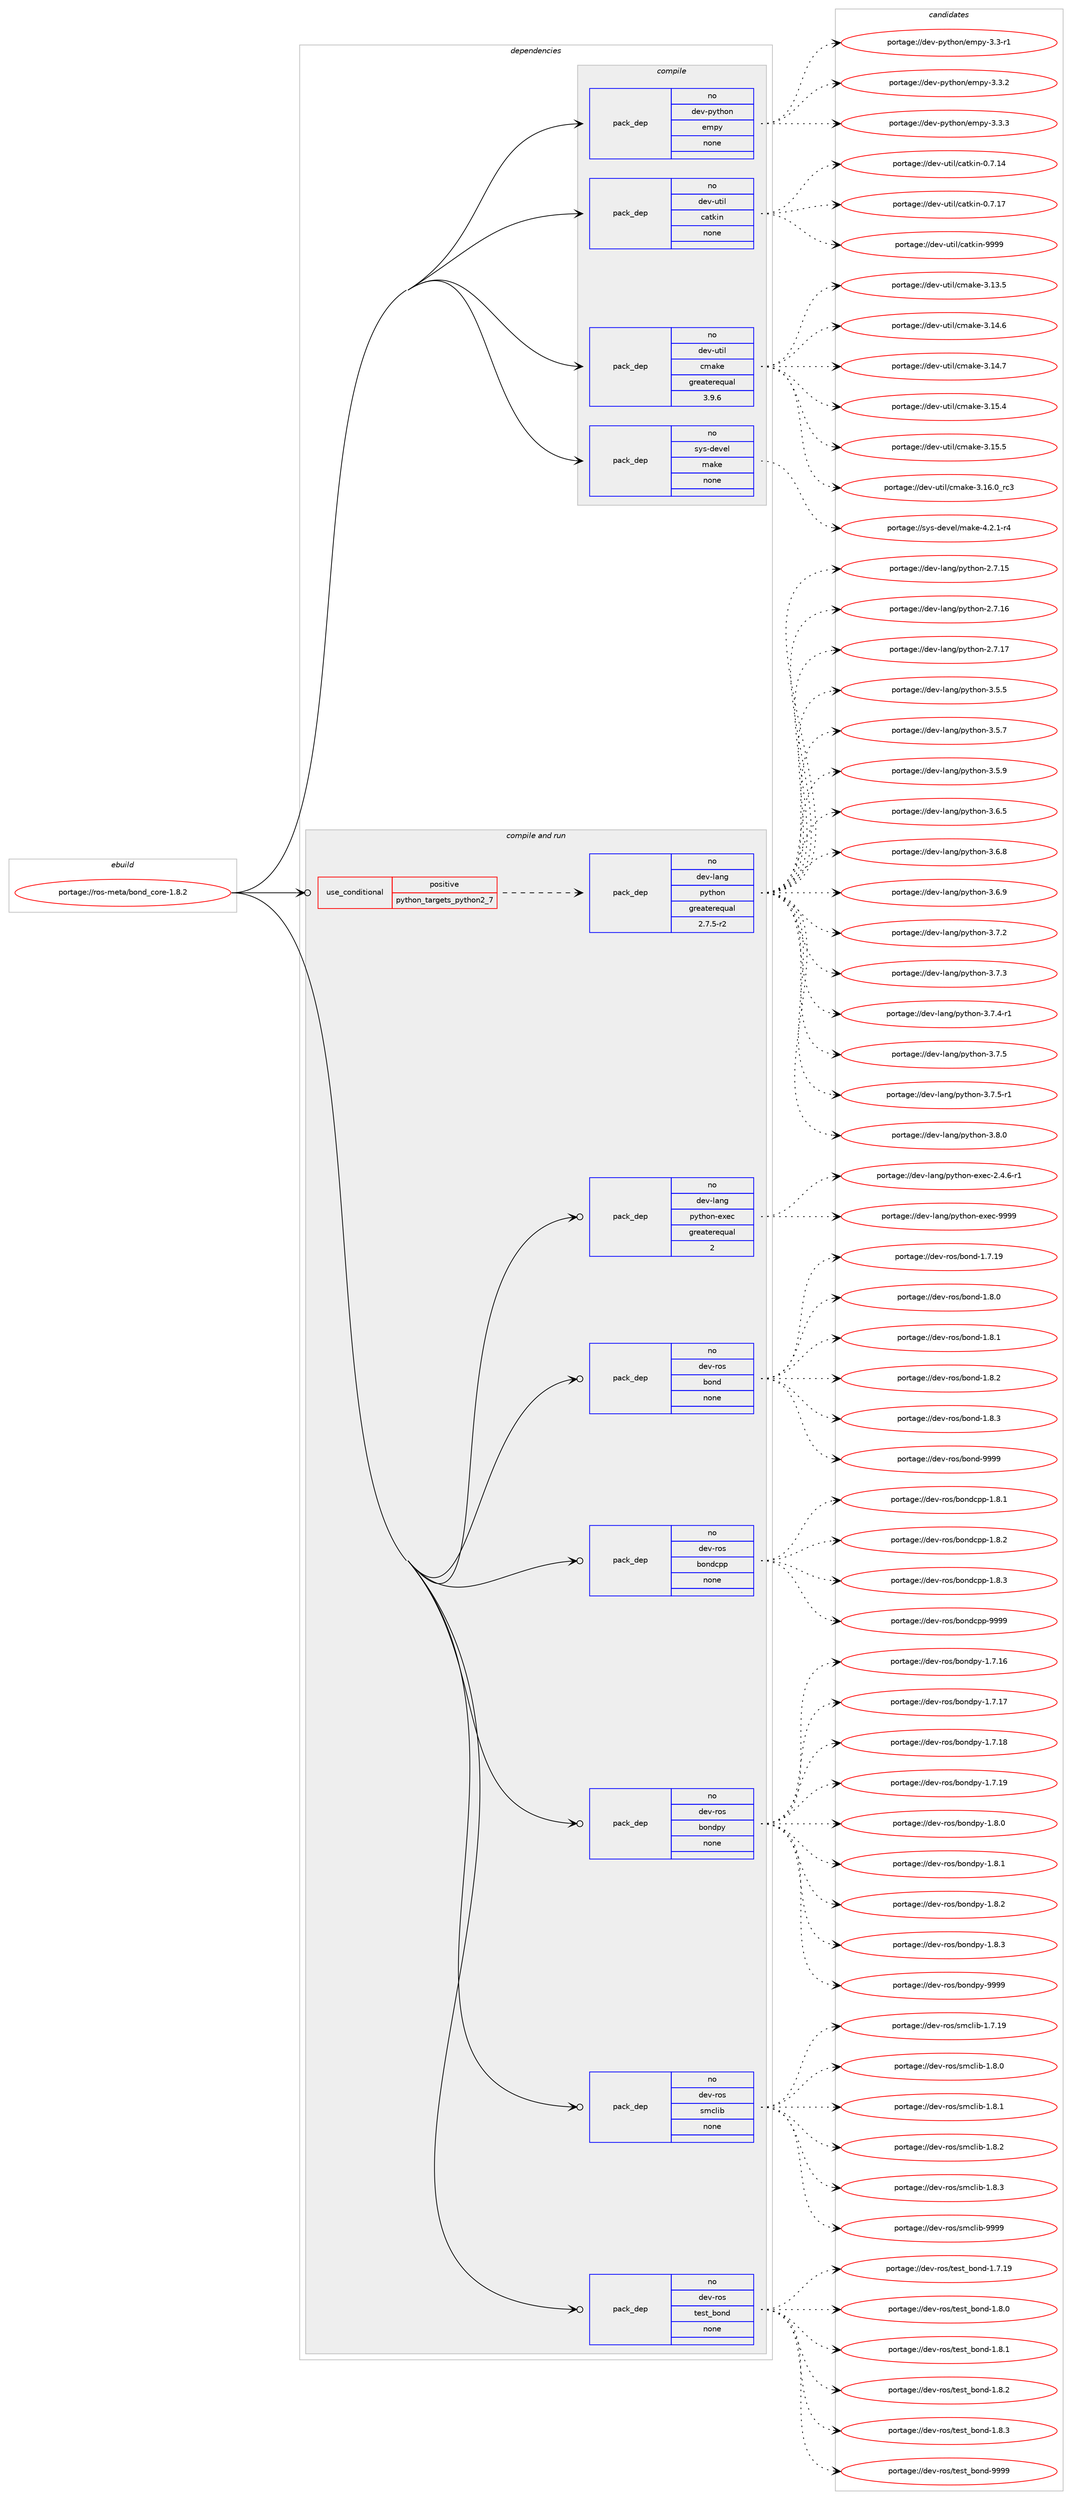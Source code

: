 digraph prolog {

# *************
# Graph options
# *************

newrank=true;
concentrate=true;
compound=true;
graph [rankdir=LR,fontname=Helvetica,fontsize=10,ranksep=1.5];#, ranksep=2.5, nodesep=0.2];
edge  [arrowhead=vee];
node  [fontname=Helvetica,fontsize=10];

# **********
# The ebuild
# **********

subgraph cluster_leftcol {
color=gray;
rank=same;
label=<<i>ebuild</i>>;
id [label="portage://ros-meta/bond_core-1.8.2", color=red, width=4, href="../ros-meta/bond_core-1.8.2.svg"];
}

# ****************
# The dependencies
# ****************

subgraph cluster_midcol {
color=gray;
label=<<i>dependencies</i>>;
subgraph cluster_compile {
fillcolor="#eeeeee";
style=filled;
label=<<i>compile</i>>;
subgraph pack277841 {
dependency379040 [label=<<TABLE BORDER="0" CELLBORDER="1" CELLSPACING="0" CELLPADDING="4" WIDTH="220"><TR><TD ROWSPAN="6" CELLPADDING="30">pack_dep</TD></TR><TR><TD WIDTH="110">no</TD></TR><TR><TD>dev-python</TD></TR><TR><TD>empy</TD></TR><TR><TD>none</TD></TR><TR><TD></TD></TR></TABLE>>, shape=none, color=blue];
}
id:e -> dependency379040:w [weight=20,style="solid",arrowhead="vee"];
subgraph pack277842 {
dependency379041 [label=<<TABLE BORDER="0" CELLBORDER="1" CELLSPACING="0" CELLPADDING="4" WIDTH="220"><TR><TD ROWSPAN="6" CELLPADDING="30">pack_dep</TD></TR><TR><TD WIDTH="110">no</TD></TR><TR><TD>dev-util</TD></TR><TR><TD>catkin</TD></TR><TR><TD>none</TD></TR><TR><TD></TD></TR></TABLE>>, shape=none, color=blue];
}
id:e -> dependency379041:w [weight=20,style="solid",arrowhead="vee"];
subgraph pack277843 {
dependency379042 [label=<<TABLE BORDER="0" CELLBORDER="1" CELLSPACING="0" CELLPADDING="4" WIDTH="220"><TR><TD ROWSPAN="6" CELLPADDING="30">pack_dep</TD></TR><TR><TD WIDTH="110">no</TD></TR><TR><TD>dev-util</TD></TR><TR><TD>cmake</TD></TR><TR><TD>greaterequal</TD></TR><TR><TD>3.9.6</TD></TR></TABLE>>, shape=none, color=blue];
}
id:e -> dependency379042:w [weight=20,style="solid",arrowhead="vee"];
subgraph pack277844 {
dependency379043 [label=<<TABLE BORDER="0" CELLBORDER="1" CELLSPACING="0" CELLPADDING="4" WIDTH="220"><TR><TD ROWSPAN="6" CELLPADDING="30">pack_dep</TD></TR><TR><TD WIDTH="110">no</TD></TR><TR><TD>sys-devel</TD></TR><TR><TD>make</TD></TR><TR><TD>none</TD></TR><TR><TD></TD></TR></TABLE>>, shape=none, color=blue];
}
id:e -> dependency379043:w [weight=20,style="solid",arrowhead="vee"];
}
subgraph cluster_compileandrun {
fillcolor="#eeeeee";
style=filled;
label=<<i>compile and run</i>>;
subgraph cond94781 {
dependency379044 [label=<<TABLE BORDER="0" CELLBORDER="1" CELLSPACING="0" CELLPADDING="4"><TR><TD ROWSPAN="3" CELLPADDING="10">use_conditional</TD></TR><TR><TD>positive</TD></TR><TR><TD>python_targets_python2_7</TD></TR></TABLE>>, shape=none, color=red];
subgraph pack277845 {
dependency379045 [label=<<TABLE BORDER="0" CELLBORDER="1" CELLSPACING="0" CELLPADDING="4" WIDTH="220"><TR><TD ROWSPAN="6" CELLPADDING="30">pack_dep</TD></TR><TR><TD WIDTH="110">no</TD></TR><TR><TD>dev-lang</TD></TR><TR><TD>python</TD></TR><TR><TD>greaterequal</TD></TR><TR><TD>2.7.5-r2</TD></TR></TABLE>>, shape=none, color=blue];
}
dependency379044:e -> dependency379045:w [weight=20,style="dashed",arrowhead="vee"];
}
id:e -> dependency379044:w [weight=20,style="solid",arrowhead="odotvee"];
subgraph pack277846 {
dependency379046 [label=<<TABLE BORDER="0" CELLBORDER="1" CELLSPACING="0" CELLPADDING="4" WIDTH="220"><TR><TD ROWSPAN="6" CELLPADDING="30">pack_dep</TD></TR><TR><TD WIDTH="110">no</TD></TR><TR><TD>dev-lang</TD></TR><TR><TD>python-exec</TD></TR><TR><TD>greaterequal</TD></TR><TR><TD>2</TD></TR></TABLE>>, shape=none, color=blue];
}
id:e -> dependency379046:w [weight=20,style="solid",arrowhead="odotvee"];
subgraph pack277847 {
dependency379047 [label=<<TABLE BORDER="0" CELLBORDER="1" CELLSPACING="0" CELLPADDING="4" WIDTH="220"><TR><TD ROWSPAN="6" CELLPADDING="30">pack_dep</TD></TR><TR><TD WIDTH="110">no</TD></TR><TR><TD>dev-ros</TD></TR><TR><TD>bond</TD></TR><TR><TD>none</TD></TR><TR><TD></TD></TR></TABLE>>, shape=none, color=blue];
}
id:e -> dependency379047:w [weight=20,style="solid",arrowhead="odotvee"];
subgraph pack277848 {
dependency379048 [label=<<TABLE BORDER="0" CELLBORDER="1" CELLSPACING="0" CELLPADDING="4" WIDTH="220"><TR><TD ROWSPAN="6" CELLPADDING="30">pack_dep</TD></TR><TR><TD WIDTH="110">no</TD></TR><TR><TD>dev-ros</TD></TR><TR><TD>bondcpp</TD></TR><TR><TD>none</TD></TR><TR><TD></TD></TR></TABLE>>, shape=none, color=blue];
}
id:e -> dependency379048:w [weight=20,style="solid",arrowhead="odotvee"];
subgraph pack277849 {
dependency379049 [label=<<TABLE BORDER="0" CELLBORDER="1" CELLSPACING="0" CELLPADDING="4" WIDTH="220"><TR><TD ROWSPAN="6" CELLPADDING="30">pack_dep</TD></TR><TR><TD WIDTH="110">no</TD></TR><TR><TD>dev-ros</TD></TR><TR><TD>bondpy</TD></TR><TR><TD>none</TD></TR><TR><TD></TD></TR></TABLE>>, shape=none, color=blue];
}
id:e -> dependency379049:w [weight=20,style="solid",arrowhead="odotvee"];
subgraph pack277850 {
dependency379050 [label=<<TABLE BORDER="0" CELLBORDER="1" CELLSPACING="0" CELLPADDING="4" WIDTH="220"><TR><TD ROWSPAN="6" CELLPADDING="30">pack_dep</TD></TR><TR><TD WIDTH="110">no</TD></TR><TR><TD>dev-ros</TD></TR><TR><TD>smclib</TD></TR><TR><TD>none</TD></TR><TR><TD></TD></TR></TABLE>>, shape=none, color=blue];
}
id:e -> dependency379050:w [weight=20,style="solid",arrowhead="odotvee"];
subgraph pack277851 {
dependency379051 [label=<<TABLE BORDER="0" CELLBORDER="1" CELLSPACING="0" CELLPADDING="4" WIDTH="220"><TR><TD ROWSPAN="6" CELLPADDING="30">pack_dep</TD></TR><TR><TD WIDTH="110">no</TD></TR><TR><TD>dev-ros</TD></TR><TR><TD>test_bond</TD></TR><TR><TD>none</TD></TR><TR><TD></TD></TR></TABLE>>, shape=none, color=blue];
}
id:e -> dependency379051:w [weight=20,style="solid",arrowhead="odotvee"];
}
subgraph cluster_run {
fillcolor="#eeeeee";
style=filled;
label=<<i>run</i>>;
}
}

# **************
# The candidates
# **************

subgraph cluster_choices {
rank=same;
color=gray;
label=<<i>candidates</i>>;

subgraph choice277841 {
color=black;
nodesep=1;
choiceportage1001011184511212111610411111047101109112121455146514511449 [label="portage://dev-python/empy-3.3-r1", color=red, width=4,href="../dev-python/empy-3.3-r1.svg"];
choiceportage1001011184511212111610411111047101109112121455146514650 [label="portage://dev-python/empy-3.3.2", color=red, width=4,href="../dev-python/empy-3.3.2.svg"];
choiceportage1001011184511212111610411111047101109112121455146514651 [label="portage://dev-python/empy-3.3.3", color=red, width=4,href="../dev-python/empy-3.3.3.svg"];
dependency379040:e -> choiceportage1001011184511212111610411111047101109112121455146514511449:w [style=dotted,weight="100"];
dependency379040:e -> choiceportage1001011184511212111610411111047101109112121455146514650:w [style=dotted,weight="100"];
dependency379040:e -> choiceportage1001011184511212111610411111047101109112121455146514651:w [style=dotted,weight="100"];
}
subgraph choice277842 {
color=black;
nodesep=1;
choiceportage1001011184511711610510847999711610710511045484655464952 [label="portage://dev-util/catkin-0.7.14", color=red, width=4,href="../dev-util/catkin-0.7.14.svg"];
choiceportage1001011184511711610510847999711610710511045484655464955 [label="portage://dev-util/catkin-0.7.17", color=red, width=4,href="../dev-util/catkin-0.7.17.svg"];
choiceportage100101118451171161051084799971161071051104557575757 [label="portage://dev-util/catkin-9999", color=red, width=4,href="../dev-util/catkin-9999.svg"];
dependency379041:e -> choiceportage1001011184511711610510847999711610710511045484655464952:w [style=dotted,weight="100"];
dependency379041:e -> choiceportage1001011184511711610510847999711610710511045484655464955:w [style=dotted,weight="100"];
dependency379041:e -> choiceportage100101118451171161051084799971161071051104557575757:w [style=dotted,weight="100"];
}
subgraph choice277843 {
color=black;
nodesep=1;
choiceportage1001011184511711610510847991099710710145514649514653 [label="portage://dev-util/cmake-3.13.5", color=red, width=4,href="../dev-util/cmake-3.13.5.svg"];
choiceportage1001011184511711610510847991099710710145514649524654 [label="portage://dev-util/cmake-3.14.6", color=red, width=4,href="../dev-util/cmake-3.14.6.svg"];
choiceportage1001011184511711610510847991099710710145514649524655 [label="portage://dev-util/cmake-3.14.7", color=red, width=4,href="../dev-util/cmake-3.14.7.svg"];
choiceportage1001011184511711610510847991099710710145514649534652 [label="portage://dev-util/cmake-3.15.4", color=red, width=4,href="../dev-util/cmake-3.15.4.svg"];
choiceportage1001011184511711610510847991099710710145514649534653 [label="portage://dev-util/cmake-3.15.5", color=red, width=4,href="../dev-util/cmake-3.15.5.svg"];
choiceportage1001011184511711610510847991099710710145514649544648951149951 [label="portage://dev-util/cmake-3.16.0_rc3", color=red, width=4,href="../dev-util/cmake-3.16.0_rc3.svg"];
dependency379042:e -> choiceportage1001011184511711610510847991099710710145514649514653:w [style=dotted,weight="100"];
dependency379042:e -> choiceportage1001011184511711610510847991099710710145514649524654:w [style=dotted,weight="100"];
dependency379042:e -> choiceportage1001011184511711610510847991099710710145514649524655:w [style=dotted,weight="100"];
dependency379042:e -> choiceportage1001011184511711610510847991099710710145514649534652:w [style=dotted,weight="100"];
dependency379042:e -> choiceportage1001011184511711610510847991099710710145514649534653:w [style=dotted,weight="100"];
dependency379042:e -> choiceportage1001011184511711610510847991099710710145514649544648951149951:w [style=dotted,weight="100"];
}
subgraph choice277844 {
color=black;
nodesep=1;
choiceportage1151211154510010111810110847109971071014552465046494511452 [label="portage://sys-devel/make-4.2.1-r4", color=red, width=4,href="../sys-devel/make-4.2.1-r4.svg"];
dependency379043:e -> choiceportage1151211154510010111810110847109971071014552465046494511452:w [style=dotted,weight="100"];
}
subgraph choice277845 {
color=black;
nodesep=1;
choiceportage10010111845108971101034711212111610411111045504655464953 [label="portage://dev-lang/python-2.7.15", color=red, width=4,href="../dev-lang/python-2.7.15.svg"];
choiceportage10010111845108971101034711212111610411111045504655464954 [label="portage://dev-lang/python-2.7.16", color=red, width=4,href="../dev-lang/python-2.7.16.svg"];
choiceportage10010111845108971101034711212111610411111045504655464955 [label="portage://dev-lang/python-2.7.17", color=red, width=4,href="../dev-lang/python-2.7.17.svg"];
choiceportage100101118451089711010347112121116104111110455146534653 [label="portage://dev-lang/python-3.5.5", color=red, width=4,href="../dev-lang/python-3.5.5.svg"];
choiceportage100101118451089711010347112121116104111110455146534655 [label="portage://dev-lang/python-3.5.7", color=red, width=4,href="../dev-lang/python-3.5.7.svg"];
choiceportage100101118451089711010347112121116104111110455146534657 [label="portage://dev-lang/python-3.5.9", color=red, width=4,href="../dev-lang/python-3.5.9.svg"];
choiceportage100101118451089711010347112121116104111110455146544653 [label="portage://dev-lang/python-3.6.5", color=red, width=4,href="../dev-lang/python-3.6.5.svg"];
choiceportage100101118451089711010347112121116104111110455146544656 [label="portage://dev-lang/python-3.6.8", color=red, width=4,href="../dev-lang/python-3.6.8.svg"];
choiceportage100101118451089711010347112121116104111110455146544657 [label="portage://dev-lang/python-3.6.9", color=red, width=4,href="../dev-lang/python-3.6.9.svg"];
choiceportage100101118451089711010347112121116104111110455146554650 [label="portage://dev-lang/python-3.7.2", color=red, width=4,href="../dev-lang/python-3.7.2.svg"];
choiceportage100101118451089711010347112121116104111110455146554651 [label="portage://dev-lang/python-3.7.3", color=red, width=4,href="../dev-lang/python-3.7.3.svg"];
choiceportage1001011184510897110103471121211161041111104551465546524511449 [label="portage://dev-lang/python-3.7.4-r1", color=red, width=4,href="../dev-lang/python-3.7.4-r1.svg"];
choiceportage100101118451089711010347112121116104111110455146554653 [label="portage://dev-lang/python-3.7.5", color=red, width=4,href="../dev-lang/python-3.7.5.svg"];
choiceportage1001011184510897110103471121211161041111104551465546534511449 [label="portage://dev-lang/python-3.7.5-r1", color=red, width=4,href="../dev-lang/python-3.7.5-r1.svg"];
choiceportage100101118451089711010347112121116104111110455146564648 [label="portage://dev-lang/python-3.8.0", color=red, width=4,href="../dev-lang/python-3.8.0.svg"];
dependency379045:e -> choiceportage10010111845108971101034711212111610411111045504655464953:w [style=dotted,weight="100"];
dependency379045:e -> choiceportage10010111845108971101034711212111610411111045504655464954:w [style=dotted,weight="100"];
dependency379045:e -> choiceportage10010111845108971101034711212111610411111045504655464955:w [style=dotted,weight="100"];
dependency379045:e -> choiceportage100101118451089711010347112121116104111110455146534653:w [style=dotted,weight="100"];
dependency379045:e -> choiceportage100101118451089711010347112121116104111110455146534655:w [style=dotted,weight="100"];
dependency379045:e -> choiceportage100101118451089711010347112121116104111110455146534657:w [style=dotted,weight="100"];
dependency379045:e -> choiceportage100101118451089711010347112121116104111110455146544653:w [style=dotted,weight="100"];
dependency379045:e -> choiceportage100101118451089711010347112121116104111110455146544656:w [style=dotted,weight="100"];
dependency379045:e -> choiceportage100101118451089711010347112121116104111110455146544657:w [style=dotted,weight="100"];
dependency379045:e -> choiceportage100101118451089711010347112121116104111110455146554650:w [style=dotted,weight="100"];
dependency379045:e -> choiceportage100101118451089711010347112121116104111110455146554651:w [style=dotted,weight="100"];
dependency379045:e -> choiceportage1001011184510897110103471121211161041111104551465546524511449:w [style=dotted,weight="100"];
dependency379045:e -> choiceportage100101118451089711010347112121116104111110455146554653:w [style=dotted,weight="100"];
dependency379045:e -> choiceportage1001011184510897110103471121211161041111104551465546534511449:w [style=dotted,weight="100"];
dependency379045:e -> choiceportage100101118451089711010347112121116104111110455146564648:w [style=dotted,weight="100"];
}
subgraph choice277846 {
color=black;
nodesep=1;
choiceportage10010111845108971101034711212111610411111045101120101994550465246544511449 [label="portage://dev-lang/python-exec-2.4.6-r1", color=red, width=4,href="../dev-lang/python-exec-2.4.6-r1.svg"];
choiceportage10010111845108971101034711212111610411111045101120101994557575757 [label="portage://dev-lang/python-exec-9999", color=red, width=4,href="../dev-lang/python-exec-9999.svg"];
dependency379046:e -> choiceportage10010111845108971101034711212111610411111045101120101994550465246544511449:w [style=dotted,weight="100"];
dependency379046:e -> choiceportage10010111845108971101034711212111610411111045101120101994557575757:w [style=dotted,weight="100"];
}
subgraph choice277847 {
color=black;
nodesep=1;
choiceportage10010111845114111115479811111010045494655464957 [label="portage://dev-ros/bond-1.7.19", color=red, width=4,href="../dev-ros/bond-1.7.19.svg"];
choiceportage100101118451141111154798111110100454946564648 [label="portage://dev-ros/bond-1.8.0", color=red, width=4,href="../dev-ros/bond-1.8.0.svg"];
choiceportage100101118451141111154798111110100454946564649 [label="portage://dev-ros/bond-1.8.1", color=red, width=4,href="../dev-ros/bond-1.8.1.svg"];
choiceportage100101118451141111154798111110100454946564650 [label="portage://dev-ros/bond-1.8.2", color=red, width=4,href="../dev-ros/bond-1.8.2.svg"];
choiceportage100101118451141111154798111110100454946564651 [label="portage://dev-ros/bond-1.8.3", color=red, width=4,href="../dev-ros/bond-1.8.3.svg"];
choiceportage1001011184511411111547981111101004557575757 [label="portage://dev-ros/bond-9999", color=red, width=4,href="../dev-ros/bond-9999.svg"];
dependency379047:e -> choiceportage10010111845114111115479811111010045494655464957:w [style=dotted,weight="100"];
dependency379047:e -> choiceportage100101118451141111154798111110100454946564648:w [style=dotted,weight="100"];
dependency379047:e -> choiceportage100101118451141111154798111110100454946564649:w [style=dotted,weight="100"];
dependency379047:e -> choiceportage100101118451141111154798111110100454946564650:w [style=dotted,weight="100"];
dependency379047:e -> choiceportage100101118451141111154798111110100454946564651:w [style=dotted,weight="100"];
dependency379047:e -> choiceportage1001011184511411111547981111101004557575757:w [style=dotted,weight="100"];
}
subgraph choice277848 {
color=black;
nodesep=1;
choiceportage10010111845114111115479811111010099112112454946564649 [label="portage://dev-ros/bondcpp-1.8.1", color=red, width=4,href="../dev-ros/bondcpp-1.8.1.svg"];
choiceportage10010111845114111115479811111010099112112454946564650 [label="portage://dev-ros/bondcpp-1.8.2", color=red, width=4,href="../dev-ros/bondcpp-1.8.2.svg"];
choiceportage10010111845114111115479811111010099112112454946564651 [label="portage://dev-ros/bondcpp-1.8.3", color=red, width=4,href="../dev-ros/bondcpp-1.8.3.svg"];
choiceportage100101118451141111154798111110100991121124557575757 [label="portage://dev-ros/bondcpp-9999", color=red, width=4,href="../dev-ros/bondcpp-9999.svg"];
dependency379048:e -> choiceportage10010111845114111115479811111010099112112454946564649:w [style=dotted,weight="100"];
dependency379048:e -> choiceportage10010111845114111115479811111010099112112454946564650:w [style=dotted,weight="100"];
dependency379048:e -> choiceportage10010111845114111115479811111010099112112454946564651:w [style=dotted,weight="100"];
dependency379048:e -> choiceportage100101118451141111154798111110100991121124557575757:w [style=dotted,weight="100"];
}
subgraph choice277849 {
color=black;
nodesep=1;
choiceportage10010111845114111115479811111010011212145494655464954 [label="portage://dev-ros/bondpy-1.7.16", color=red, width=4,href="../dev-ros/bondpy-1.7.16.svg"];
choiceportage10010111845114111115479811111010011212145494655464955 [label="portage://dev-ros/bondpy-1.7.17", color=red, width=4,href="../dev-ros/bondpy-1.7.17.svg"];
choiceportage10010111845114111115479811111010011212145494655464956 [label="portage://dev-ros/bondpy-1.7.18", color=red, width=4,href="../dev-ros/bondpy-1.7.18.svg"];
choiceportage10010111845114111115479811111010011212145494655464957 [label="portage://dev-ros/bondpy-1.7.19", color=red, width=4,href="../dev-ros/bondpy-1.7.19.svg"];
choiceportage100101118451141111154798111110100112121454946564648 [label="portage://dev-ros/bondpy-1.8.0", color=red, width=4,href="../dev-ros/bondpy-1.8.0.svg"];
choiceportage100101118451141111154798111110100112121454946564649 [label="portage://dev-ros/bondpy-1.8.1", color=red, width=4,href="../dev-ros/bondpy-1.8.1.svg"];
choiceportage100101118451141111154798111110100112121454946564650 [label="portage://dev-ros/bondpy-1.8.2", color=red, width=4,href="../dev-ros/bondpy-1.8.2.svg"];
choiceportage100101118451141111154798111110100112121454946564651 [label="portage://dev-ros/bondpy-1.8.3", color=red, width=4,href="../dev-ros/bondpy-1.8.3.svg"];
choiceportage1001011184511411111547981111101001121214557575757 [label="portage://dev-ros/bondpy-9999", color=red, width=4,href="../dev-ros/bondpy-9999.svg"];
dependency379049:e -> choiceportage10010111845114111115479811111010011212145494655464954:w [style=dotted,weight="100"];
dependency379049:e -> choiceportage10010111845114111115479811111010011212145494655464955:w [style=dotted,weight="100"];
dependency379049:e -> choiceportage10010111845114111115479811111010011212145494655464956:w [style=dotted,weight="100"];
dependency379049:e -> choiceportage10010111845114111115479811111010011212145494655464957:w [style=dotted,weight="100"];
dependency379049:e -> choiceportage100101118451141111154798111110100112121454946564648:w [style=dotted,weight="100"];
dependency379049:e -> choiceportage100101118451141111154798111110100112121454946564649:w [style=dotted,weight="100"];
dependency379049:e -> choiceportage100101118451141111154798111110100112121454946564650:w [style=dotted,weight="100"];
dependency379049:e -> choiceportage100101118451141111154798111110100112121454946564651:w [style=dotted,weight="100"];
dependency379049:e -> choiceportage1001011184511411111547981111101001121214557575757:w [style=dotted,weight="100"];
}
subgraph choice277850 {
color=black;
nodesep=1;
choiceportage1001011184511411111547115109991081059845494655464957 [label="portage://dev-ros/smclib-1.7.19", color=red, width=4,href="../dev-ros/smclib-1.7.19.svg"];
choiceportage10010111845114111115471151099910810598454946564648 [label="portage://dev-ros/smclib-1.8.0", color=red, width=4,href="../dev-ros/smclib-1.8.0.svg"];
choiceportage10010111845114111115471151099910810598454946564649 [label="portage://dev-ros/smclib-1.8.1", color=red, width=4,href="../dev-ros/smclib-1.8.1.svg"];
choiceportage10010111845114111115471151099910810598454946564650 [label="portage://dev-ros/smclib-1.8.2", color=red, width=4,href="../dev-ros/smclib-1.8.2.svg"];
choiceportage10010111845114111115471151099910810598454946564651 [label="portage://dev-ros/smclib-1.8.3", color=red, width=4,href="../dev-ros/smclib-1.8.3.svg"];
choiceportage100101118451141111154711510999108105984557575757 [label="portage://dev-ros/smclib-9999", color=red, width=4,href="../dev-ros/smclib-9999.svg"];
dependency379050:e -> choiceportage1001011184511411111547115109991081059845494655464957:w [style=dotted,weight="100"];
dependency379050:e -> choiceportage10010111845114111115471151099910810598454946564648:w [style=dotted,weight="100"];
dependency379050:e -> choiceportage10010111845114111115471151099910810598454946564649:w [style=dotted,weight="100"];
dependency379050:e -> choiceportage10010111845114111115471151099910810598454946564650:w [style=dotted,weight="100"];
dependency379050:e -> choiceportage10010111845114111115471151099910810598454946564651:w [style=dotted,weight="100"];
dependency379050:e -> choiceportage100101118451141111154711510999108105984557575757:w [style=dotted,weight="100"];
}
subgraph choice277851 {
color=black;
nodesep=1;
choiceportage1001011184511411111547116101115116959811111010045494655464957 [label="portage://dev-ros/test_bond-1.7.19", color=red, width=4,href="../dev-ros/test_bond-1.7.19.svg"];
choiceportage10010111845114111115471161011151169598111110100454946564648 [label="portage://dev-ros/test_bond-1.8.0", color=red, width=4,href="../dev-ros/test_bond-1.8.0.svg"];
choiceportage10010111845114111115471161011151169598111110100454946564649 [label="portage://dev-ros/test_bond-1.8.1", color=red, width=4,href="../dev-ros/test_bond-1.8.1.svg"];
choiceportage10010111845114111115471161011151169598111110100454946564650 [label="portage://dev-ros/test_bond-1.8.2", color=red, width=4,href="../dev-ros/test_bond-1.8.2.svg"];
choiceportage10010111845114111115471161011151169598111110100454946564651 [label="portage://dev-ros/test_bond-1.8.3", color=red, width=4,href="../dev-ros/test_bond-1.8.3.svg"];
choiceportage100101118451141111154711610111511695981111101004557575757 [label="portage://dev-ros/test_bond-9999", color=red, width=4,href="../dev-ros/test_bond-9999.svg"];
dependency379051:e -> choiceportage1001011184511411111547116101115116959811111010045494655464957:w [style=dotted,weight="100"];
dependency379051:e -> choiceportage10010111845114111115471161011151169598111110100454946564648:w [style=dotted,weight="100"];
dependency379051:e -> choiceportage10010111845114111115471161011151169598111110100454946564649:w [style=dotted,weight="100"];
dependency379051:e -> choiceportage10010111845114111115471161011151169598111110100454946564650:w [style=dotted,weight="100"];
dependency379051:e -> choiceportage10010111845114111115471161011151169598111110100454946564651:w [style=dotted,weight="100"];
dependency379051:e -> choiceportage100101118451141111154711610111511695981111101004557575757:w [style=dotted,weight="100"];
}
}

}

